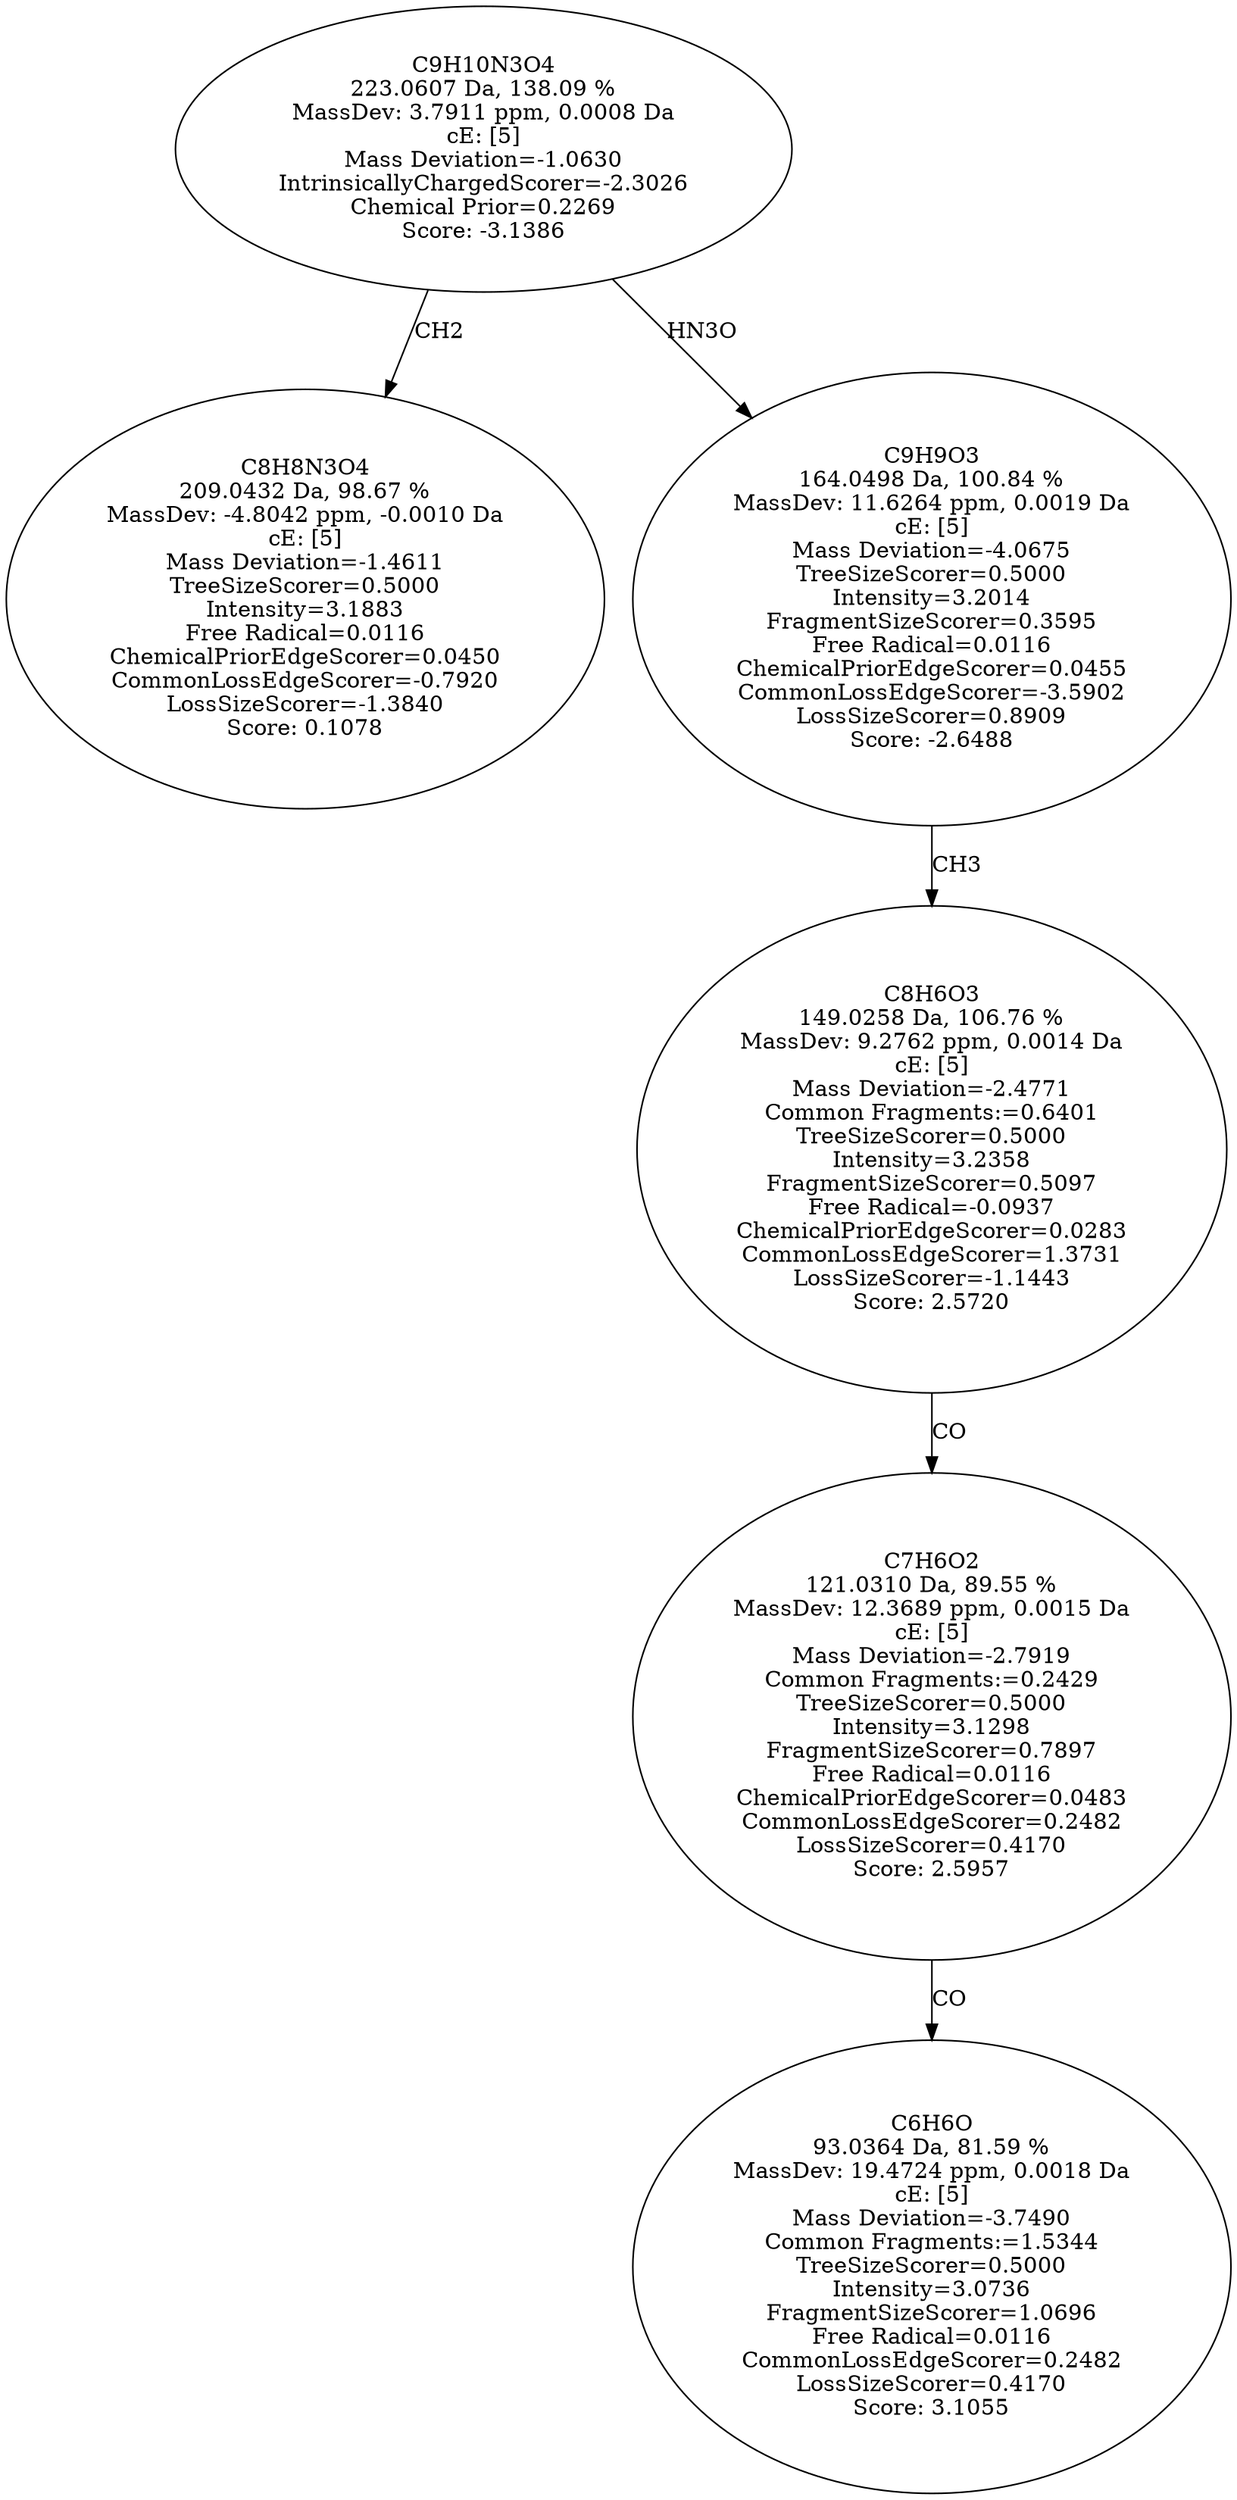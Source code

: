 strict digraph {
v1 [label="C8H8N3O4\n209.0432 Da, 98.67 %\nMassDev: -4.8042 ppm, -0.0010 Da\ncE: [5]\nMass Deviation=-1.4611\nTreeSizeScorer=0.5000\nIntensity=3.1883\nFree Radical=0.0116\nChemicalPriorEdgeScorer=0.0450\nCommonLossEdgeScorer=-0.7920\nLossSizeScorer=-1.3840\nScore: 0.1078"];
v2 [label="C6H6O\n93.0364 Da, 81.59 %\nMassDev: 19.4724 ppm, 0.0018 Da\ncE: [5]\nMass Deviation=-3.7490\nCommon Fragments:=1.5344\nTreeSizeScorer=0.5000\nIntensity=3.0736\nFragmentSizeScorer=1.0696\nFree Radical=0.0116\nCommonLossEdgeScorer=0.2482\nLossSizeScorer=0.4170\nScore: 3.1055"];
v3 [label="C7H6O2\n121.0310 Da, 89.55 %\nMassDev: 12.3689 ppm, 0.0015 Da\ncE: [5]\nMass Deviation=-2.7919\nCommon Fragments:=0.2429\nTreeSizeScorer=0.5000\nIntensity=3.1298\nFragmentSizeScorer=0.7897\nFree Radical=0.0116\nChemicalPriorEdgeScorer=0.0483\nCommonLossEdgeScorer=0.2482\nLossSizeScorer=0.4170\nScore: 2.5957"];
v4 [label="C8H6O3\n149.0258 Da, 106.76 %\nMassDev: 9.2762 ppm, 0.0014 Da\ncE: [5]\nMass Deviation=-2.4771\nCommon Fragments:=0.6401\nTreeSizeScorer=0.5000\nIntensity=3.2358\nFragmentSizeScorer=0.5097\nFree Radical=-0.0937\nChemicalPriorEdgeScorer=0.0283\nCommonLossEdgeScorer=1.3731\nLossSizeScorer=-1.1443\nScore: 2.5720"];
v5 [label="C9H9O3\n164.0498 Da, 100.84 %\nMassDev: 11.6264 ppm, 0.0019 Da\ncE: [5]\nMass Deviation=-4.0675\nTreeSizeScorer=0.5000\nIntensity=3.2014\nFragmentSizeScorer=0.3595\nFree Radical=0.0116\nChemicalPriorEdgeScorer=0.0455\nCommonLossEdgeScorer=-3.5902\nLossSizeScorer=0.8909\nScore: -2.6488"];
v6 [label="C9H10N3O4\n223.0607 Da, 138.09 %\nMassDev: 3.7911 ppm, 0.0008 Da\ncE: [5]\nMass Deviation=-1.0630\nIntrinsicallyChargedScorer=-2.3026\nChemical Prior=0.2269\nScore: -3.1386"];
v6 -> v1 [label="CH2"];
v3 -> v2 [label="CO"];
v4 -> v3 [label="CO"];
v5 -> v4 [label="CH3"];
v6 -> v5 [label="HN3O"];
}